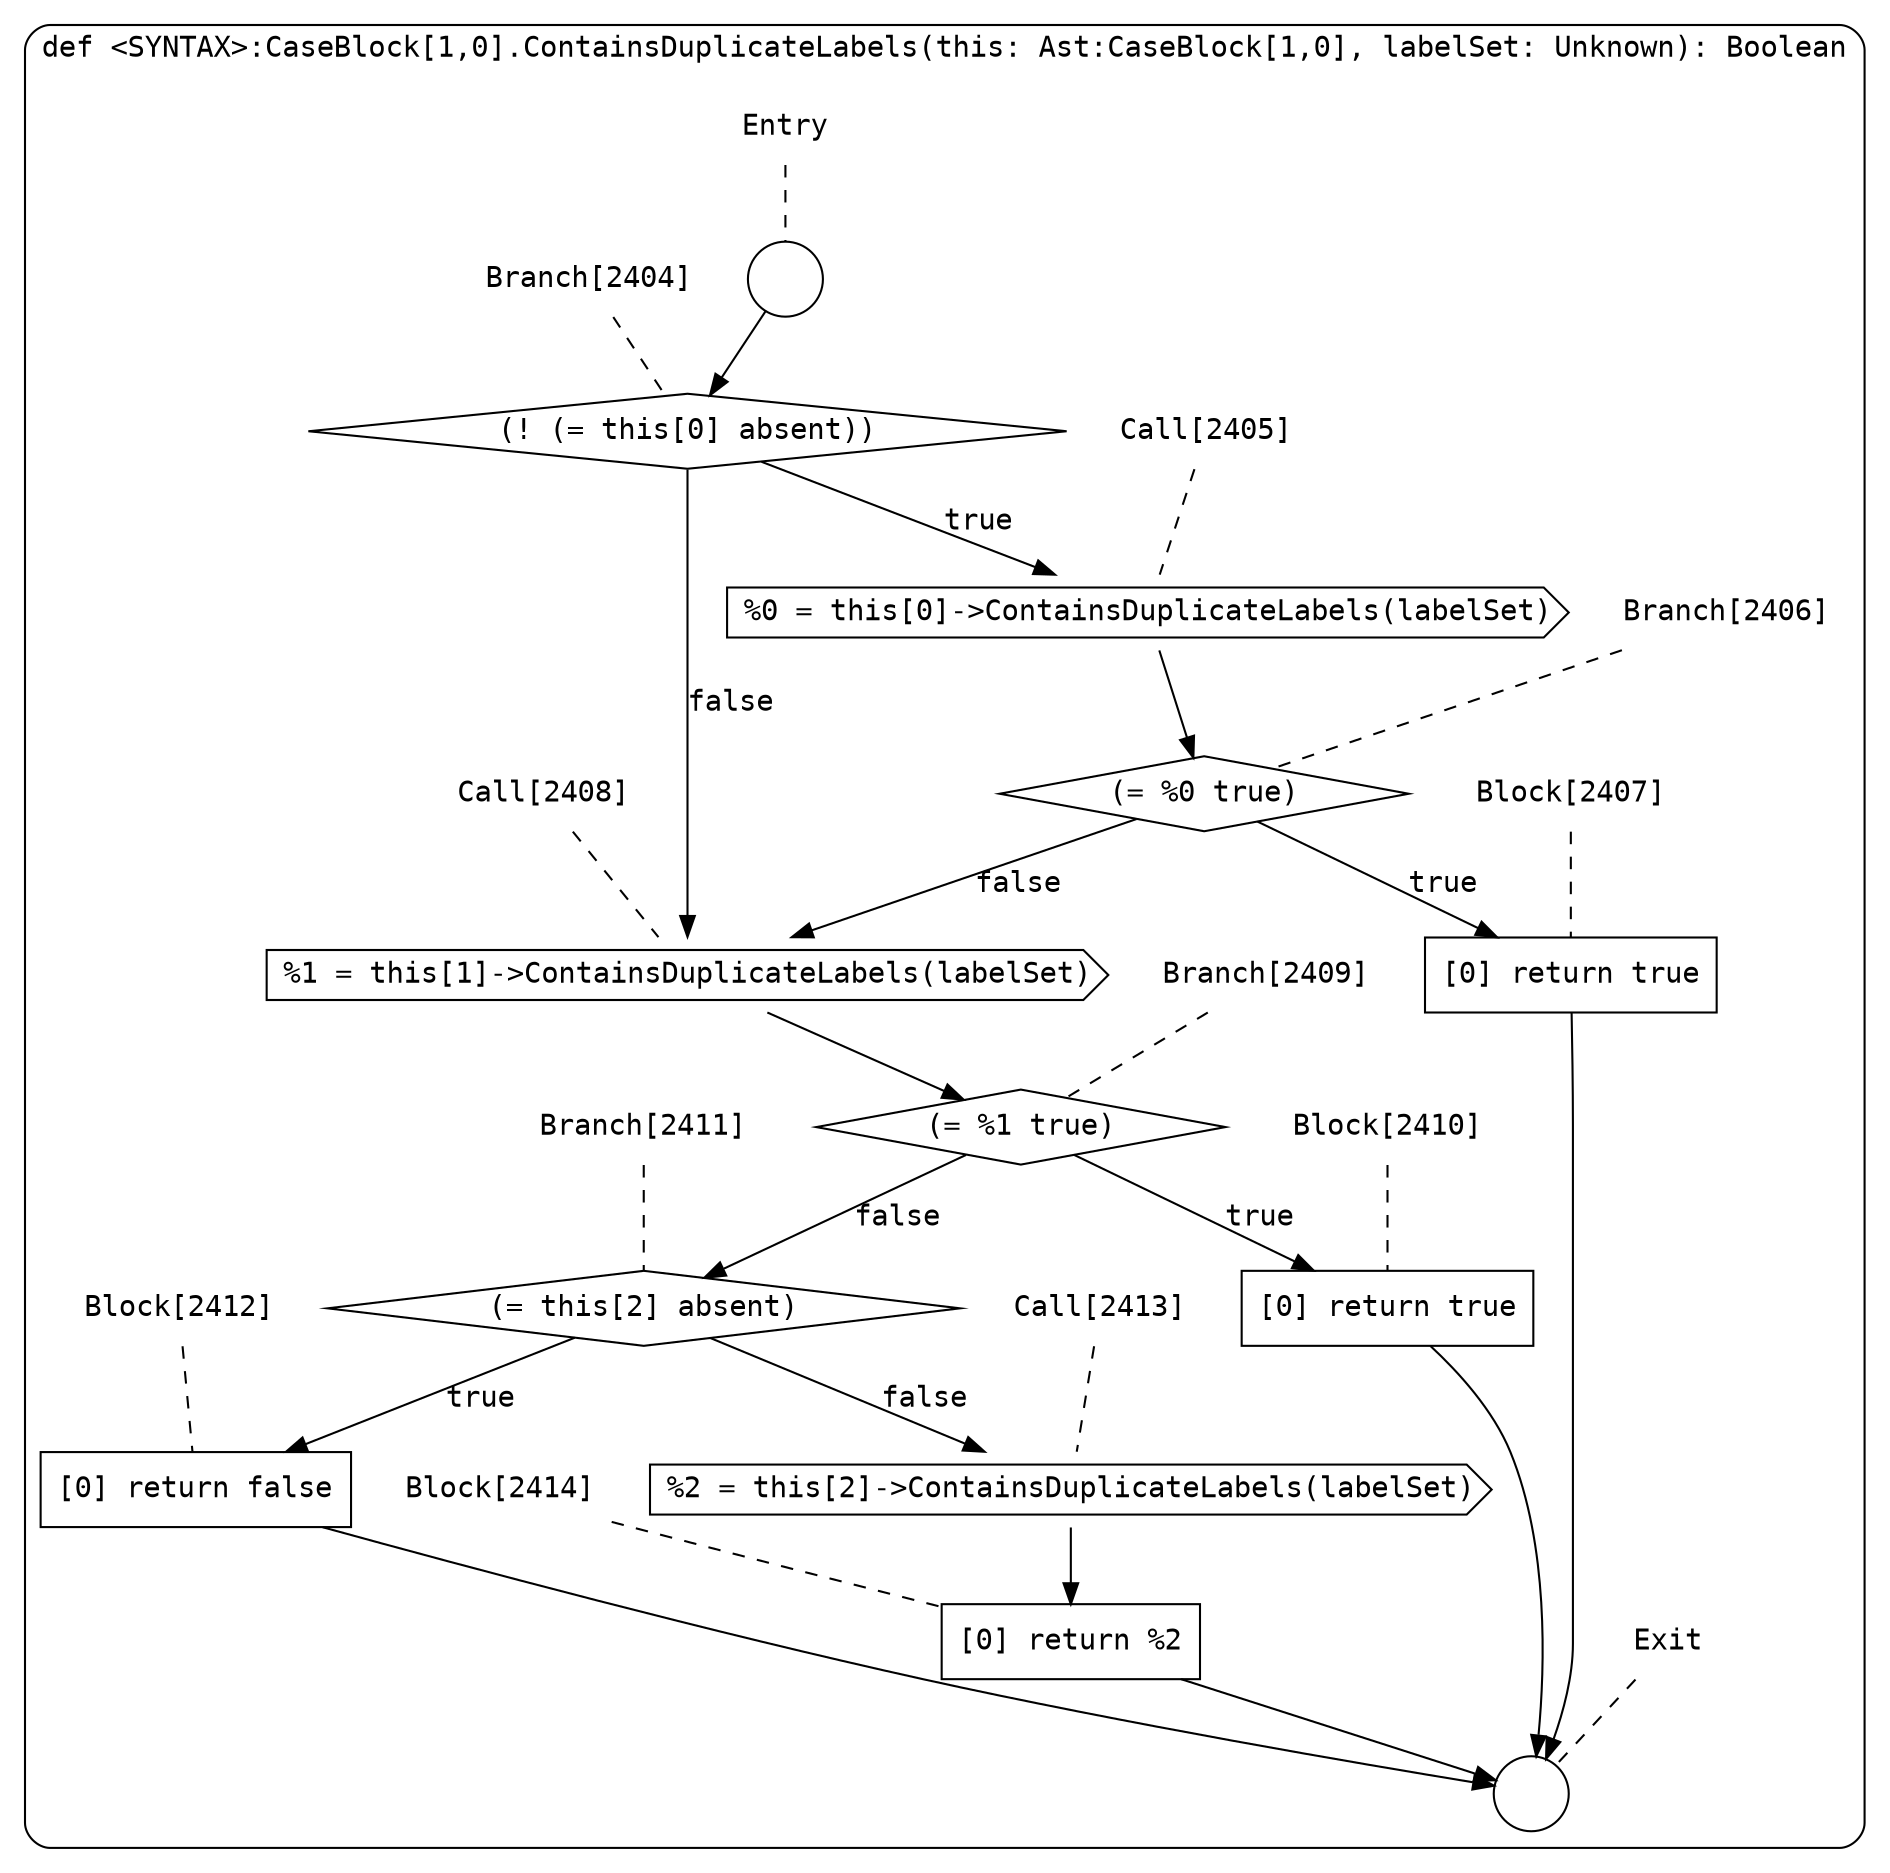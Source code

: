 digraph {
  graph [fontname = "Consolas"]
  node [fontname = "Consolas"]
  edge [fontname = "Consolas"]
  subgraph cluster520 {
    label = "def <SYNTAX>:CaseBlock[1,0].ContainsDuplicateLabels(this: Ast:CaseBlock[1,0], labelSet: Unknown): Boolean"
    style = rounded
    cluster520_entry_name [shape=none, label=<<font color="black">Entry</font>>]
    cluster520_entry_name -> cluster520_entry [arrowhead=none, color="black", style=dashed]
    cluster520_entry [shape=circle label=" " color="black" fillcolor="white" style=filled]
    cluster520_entry -> node2404 [color="black"]
    cluster520_exit_name [shape=none, label=<<font color="black">Exit</font>>]
    cluster520_exit_name -> cluster520_exit [arrowhead=none, color="black", style=dashed]
    cluster520_exit [shape=circle label=" " color="black" fillcolor="white" style=filled]
    node2404_name [shape=none, label=<<font color="black">Branch[2404]</font>>]
    node2404_name -> node2404 [arrowhead=none, color="black", style=dashed]
    node2404 [shape=diamond, label=<<font color="black">(! (= this[0] absent))</font>> color="black" fillcolor="white", style=filled]
    node2404 -> node2405 [label=<<font color="black">true</font>> color="black"]
    node2404 -> node2408 [label=<<font color="black">false</font>> color="black"]
    node2405_name [shape=none, label=<<font color="black">Call[2405]</font>>]
    node2405_name -> node2405 [arrowhead=none, color="black", style=dashed]
    node2405 [shape=cds, label=<<font color="black">%0 = this[0]-&gt;ContainsDuplicateLabels(labelSet)</font>> color="black" fillcolor="white", style=filled]
    node2405 -> node2406 [color="black"]
    node2408_name [shape=none, label=<<font color="black">Call[2408]</font>>]
    node2408_name -> node2408 [arrowhead=none, color="black", style=dashed]
    node2408 [shape=cds, label=<<font color="black">%1 = this[1]-&gt;ContainsDuplicateLabels(labelSet)</font>> color="black" fillcolor="white", style=filled]
    node2408 -> node2409 [color="black"]
    node2406_name [shape=none, label=<<font color="black">Branch[2406]</font>>]
    node2406_name -> node2406 [arrowhead=none, color="black", style=dashed]
    node2406 [shape=diamond, label=<<font color="black">(= %0 true)</font>> color="black" fillcolor="white", style=filled]
    node2406 -> node2407 [label=<<font color="black">true</font>> color="black"]
    node2406 -> node2408 [label=<<font color="black">false</font>> color="black"]
    node2409_name [shape=none, label=<<font color="black">Branch[2409]</font>>]
    node2409_name -> node2409 [arrowhead=none, color="black", style=dashed]
    node2409 [shape=diamond, label=<<font color="black">(= %1 true)</font>> color="black" fillcolor="white", style=filled]
    node2409 -> node2410 [label=<<font color="black">true</font>> color="black"]
    node2409 -> node2411 [label=<<font color="black">false</font>> color="black"]
    node2407_name [shape=none, label=<<font color="black">Block[2407]</font>>]
    node2407_name -> node2407 [arrowhead=none, color="black", style=dashed]
    node2407 [shape=box, label=<<font color="black">[0] return true<BR ALIGN="LEFT"/></font>> color="black" fillcolor="white", style=filled]
    node2407 -> cluster520_exit [color="black"]
    node2410_name [shape=none, label=<<font color="black">Block[2410]</font>>]
    node2410_name -> node2410 [arrowhead=none, color="black", style=dashed]
    node2410 [shape=box, label=<<font color="black">[0] return true<BR ALIGN="LEFT"/></font>> color="black" fillcolor="white", style=filled]
    node2410 -> cluster520_exit [color="black"]
    node2411_name [shape=none, label=<<font color="black">Branch[2411]</font>>]
    node2411_name -> node2411 [arrowhead=none, color="black", style=dashed]
    node2411 [shape=diamond, label=<<font color="black">(= this[2] absent)</font>> color="black" fillcolor="white", style=filled]
    node2411 -> node2412 [label=<<font color="black">true</font>> color="black"]
    node2411 -> node2413 [label=<<font color="black">false</font>> color="black"]
    node2412_name [shape=none, label=<<font color="black">Block[2412]</font>>]
    node2412_name -> node2412 [arrowhead=none, color="black", style=dashed]
    node2412 [shape=box, label=<<font color="black">[0] return false<BR ALIGN="LEFT"/></font>> color="black" fillcolor="white", style=filled]
    node2412 -> cluster520_exit [color="black"]
    node2413_name [shape=none, label=<<font color="black">Call[2413]</font>>]
    node2413_name -> node2413 [arrowhead=none, color="black", style=dashed]
    node2413 [shape=cds, label=<<font color="black">%2 = this[2]-&gt;ContainsDuplicateLabels(labelSet)</font>> color="black" fillcolor="white", style=filled]
    node2413 -> node2414 [color="black"]
    node2414_name [shape=none, label=<<font color="black">Block[2414]</font>>]
    node2414_name -> node2414 [arrowhead=none, color="black", style=dashed]
    node2414 [shape=box, label=<<font color="black">[0] return %2<BR ALIGN="LEFT"/></font>> color="black" fillcolor="white", style=filled]
    node2414 -> cluster520_exit [color="black"]
  }
}